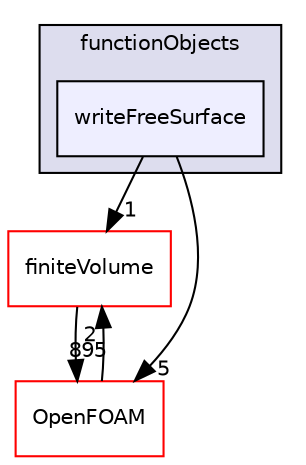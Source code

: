 digraph "src/dynamicFaMesh/interfaceTrackingFvMesh/functionObjects/writeFreeSurface" {
  bgcolor=transparent;
  compound=true
  node [ fontsize="10", fontname="Helvetica"];
  edge [ labelfontsize="10", labelfontname="Helvetica"];
  subgraph clusterdir_79d7b805227b3b9bea9b0bbce9d192c0 {
    graph [ bgcolor="#ddddee", pencolor="black", label="functionObjects" fontname="Helvetica", fontsize="10", URL="dir_79d7b805227b3b9bea9b0bbce9d192c0.html"]
  dir_986b622109b70b5ef273880628f5b901 [shape=box, label="writeFreeSurface", style="filled", fillcolor="#eeeeff", pencolor="black", URL="dir_986b622109b70b5ef273880628f5b901.html"];
  }
  dir_9bd15774b555cf7259a6fa18f99fe99b [shape=box label="finiteVolume" color="red" URL="dir_9bd15774b555cf7259a6fa18f99fe99b.html"];
  dir_c5473ff19b20e6ec4dfe5c310b3778a8 [shape=box label="OpenFOAM" color="red" URL="dir_c5473ff19b20e6ec4dfe5c310b3778a8.html"];
  dir_9bd15774b555cf7259a6fa18f99fe99b->dir_c5473ff19b20e6ec4dfe5c310b3778a8 [headlabel="895", labeldistance=1.5 headhref="dir_000814_002151.html"];
  dir_986b622109b70b5ef273880628f5b901->dir_9bd15774b555cf7259a6fa18f99fe99b [headlabel="1", labeldistance=1.5 headhref="dir_000574_000814.html"];
  dir_986b622109b70b5ef273880628f5b901->dir_c5473ff19b20e6ec4dfe5c310b3778a8 [headlabel="5", labeldistance=1.5 headhref="dir_000574_002151.html"];
  dir_c5473ff19b20e6ec4dfe5c310b3778a8->dir_9bd15774b555cf7259a6fa18f99fe99b [headlabel="2", labeldistance=1.5 headhref="dir_002151_000814.html"];
}
